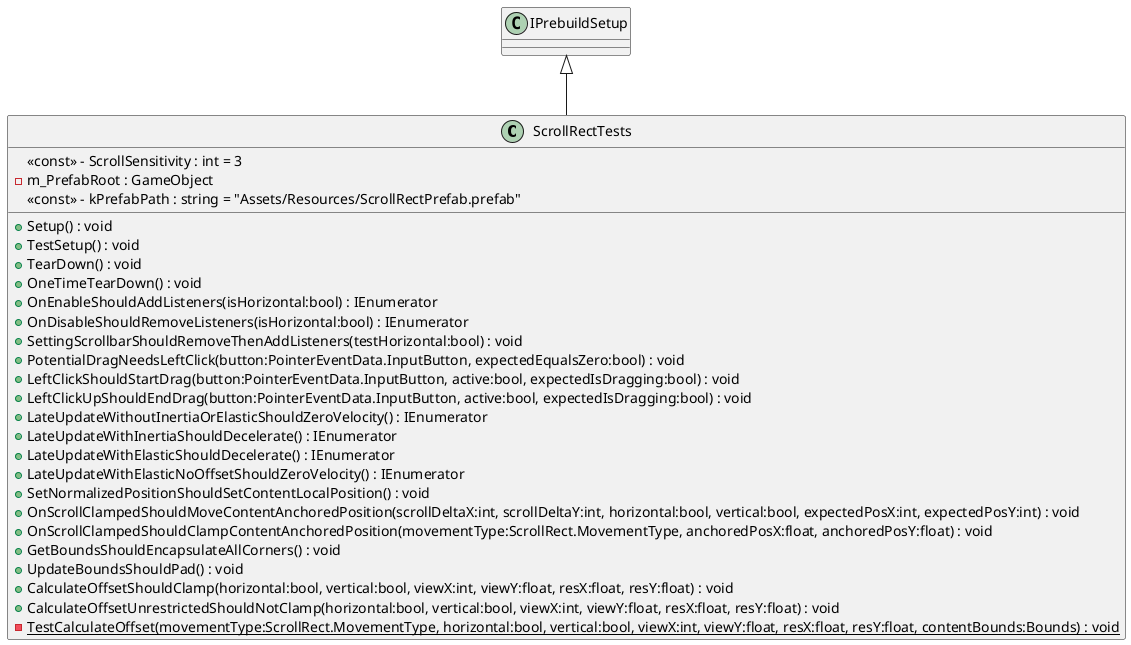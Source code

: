 @startuml
class ScrollRectTests {
    <<const>> - ScrollSensitivity : int = 3
    - m_PrefabRoot : GameObject
    <<const>> - kPrefabPath : string = "Assets/Resources/ScrollRectPrefab.prefab"
    + Setup() : void
    + TestSetup() : void
    + TearDown() : void
    + OneTimeTearDown() : void
    + OnEnableShouldAddListeners(isHorizontal:bool) : IEnumerator
    + OnDisableShouldRemoveListeners(isHorizontal:bool) : IEnumerator
    + SettingScrollbarShouldRemoveThenAddListeners(testHorizontal:bool) : void
    + PotentialDragNeedsLeftClick(button:PointerEventData.InputButton, expectedEqualsZero:bool) : void
    + LeftClickShouldStartDrag(button:PointerEventData.InputButton, active:bool, expectedIsDragging:bool) : void
    + LeftClickUpShouldEndDrag(button:PointerEventData.InputButton, active:bool, expectedIsDragging:bool) : void
    + LateUpdateWithoutInertiaOrElasticShouldZeroVelocity() : IEnumerator
    + LateUpdateWithInertiaShouldDecelerate() : IEnumerator
    + LateUpdateWithElasticShouldDecelerate() : IEnumerator
    + LateUpdateWithElasticNoOffsetShouldZeroVelocity() : IEnumerator
    + SetNormalizedPositionShouldSetContentLocalPosition() : void
    + OnScrollClampedShouldMoveContentAnchoredPosition(scrollDeltaX:int, scrollDeltaY:int, horizontal:bool, vertical:bool, expectedPosX:int, expectedPosY:int) : void
    + OnScrollClampedShouldClampContentAnchoredPosition(movementType:ScrollRect.MovementType, anchoredPosX:float, anchoredPosY:float) : void
    + GetBoundsShouldEncapsulateAllCorners() : void
    + UpdateBoundsShouldPad() : void
    + CalculateOffsetShouldClamp(horizontal:bool, vertical:bool, viewX:int, viewY:float, resX:float, resY:float) : void
    + CalculateOffsetUnrestrictedShouldNotClamp(horizontal:bool, vertical:bool, viewX:int, viewY:float, resX:float, resY:float) : void
    - {static} TestCalculateOffset(movementType:ScrollRect.MovementType, horizontal:bool, vertical:bool, viewX:int, viewY:float, resX:float, resY:float, contentBounds:Bounds) : void
}
IPrebuildSetup <|-- ScrollRectTests
@enduml

